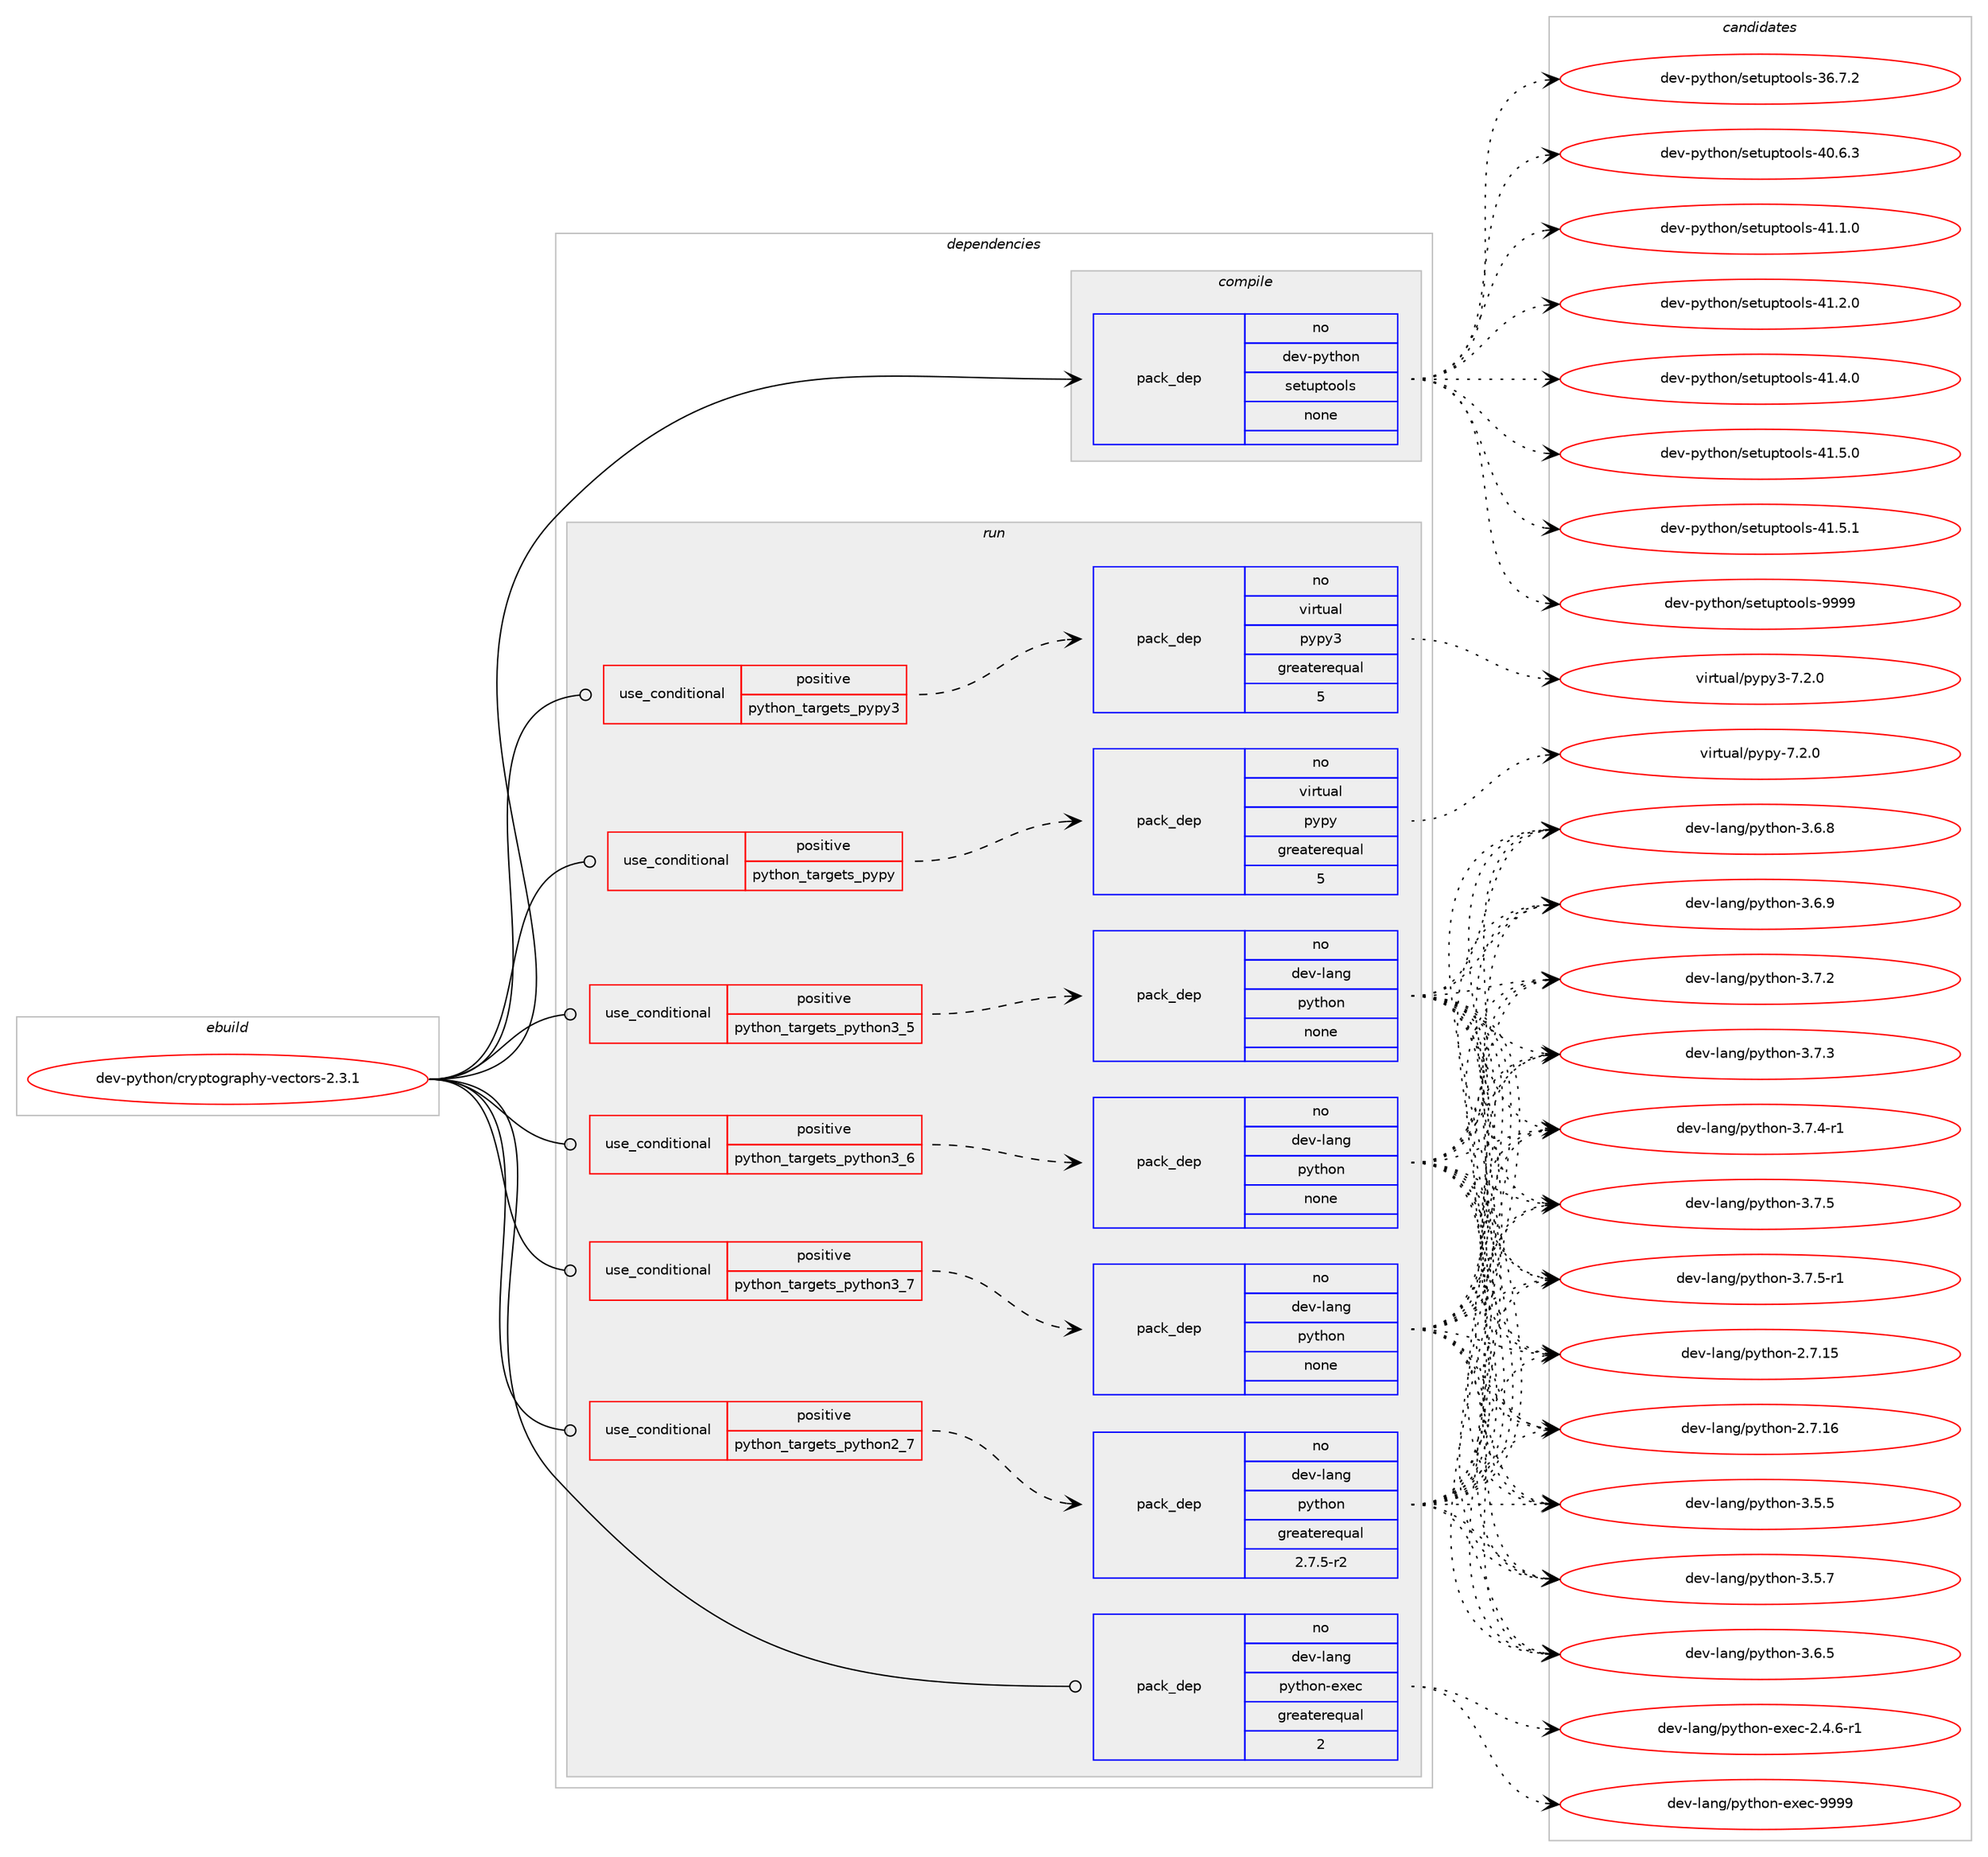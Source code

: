 digraph prolog {

# *************
# Graph options
# *************

newrank=true;
concentrate=true;
compound=true;
graph [rankdir=LR,fontname=Helvetica,fontsize=10,ranksep=1.5];#, ranksep=2.5, nodesep=0.2];
edge  [arrowhead=vee];
node  [fontname=Helvetica,fontsize=10];

# **********
# The ebuild
# **********

subgraph cluster_leftcol {
color=gray;
rank=same;
label=<<i>ebuild</i>>;
id [label="dev-python/cryptography-vectors-2.3.1", color=red, width=4, href="../dev-python/cryptography-vectors-2.3.1.svg"];
}

# ****************
# The dependencies
# ****************

subgraph cluster_midcol {
color=gray;
label=<<i>dependencies</i>>;
subgraph cluster_compile {
fillcolor="#eeeeee";
style=filled;
label=<<i>compile</i>>;
subgraph pack450618 {
dependency600482 [label=<<TABLE BORDER="0" CELLBORDER="1" CELLSPACING="0" CELLPADDING="4" WIDTH="220"><TR><TD ROWSPAN="6" CELLPADDING="30">pack_dep</TD></TR><TR><TD WIDTH="110">no</TD></TR><TR><TD>dev-python</TD></TR><TR><TD>setuptools</TD></TR><TR><TD>none</TD></TR><TR><TD></TD></TR></TABLE>>, shape=none, color=blue];
}
id:e -> dependency600482:w [weight=20,style="solid",arrowhead="vee"];
}
subgraph cluster_compileandrun {
fillcolor="#eeeeee";
style=filled;
label=<<i>compile and run</i>>;
}
subgraph cluster_run {
fillcolor="#eeeeee";
style=filled;
label=<<i>run</i>>;
subgraph cond138071 {
dependency600483 [label=<<TABLE BORDER="0" CELLBORDER="1" CELLSPACING="0" CELLPADDING="4"><TR><TD ROWSPAN="3" CELLPADDING="10">use_conditional</TD></TR><TR><TD>positive</TD></TR><TR><TD>python_targets_pypy</TD></TR></TABLE>>, shape=none, color=red];
subgraph pack450619 {
dependency600484 [label=<<TABLE BORDER="0" CELLBORDER="1" CELLSPACING="0" CELLPADDING="4" WIDTH="220"><TR><TD ROWSPAN="6" CELLPADDING="30">pack_dep</TD></TR><TR><TD WIDTH="110">no</TD></TR><TR><TD>virtual</TD></TR><TR><TD>pypy</TD></TR><TR><TD>greaterequal</TD></TR><TR><TD>5</TD></TR></TABLE>>, shape=none, color=blue];
}
dependency600483:e -> dependency600484:w [weight=20,style="dashed",arrowhead="vee"];
}
id:e -> dependency600483:w [weight=20,style="solid",arrowhead="odot"];
subgraph cond138072 {
dependency600485 [label=<<TABLE BORDER="0" CELLBORDER="1" CELLSPACING="0" CELLPADDING="4"><TR><TD ROWSPAN="3" CELLPADDING="10">use_conditional</TD></TR><TR><TD>positive</TD></TR><TR><TD>python_targets_pypy3</TD></TR></TABLE>>, shape=none, color=red];
subgraph pack450620 {
dependency600486 [label=<<TABLE BORDER="0" CELLBORDER="1" CELLSPACING="0" CELLPADDING="4" WIDTH="220"><TR><TD ROWSPAN="6" CELLPADDING="30">pack_dep</TD></TR><TR><TD WIDTH="110">no</TD></TR><TR><TD>virtual</TD></TR><TR><TD>pypy3</TD></TR><TR><TD>greaterequal</TD></TR><TR><TD>5</TD></TR></TABLE>>, shape=none, color=blue];
}
dependency600485:e -> dependency600486:w [weight=20,style="dashed",arrowhead="vee"];
}
id:e -> dependency600485:w [weight=20,style="solid",arrowhead="odot"];
subgraph cond138073 {
dependency600487 [label=<<TABLE BORDER="0" CELLBORDER="1" CELLSPACING="0" CELLPADDING="4"><TR><TD ROWSPAN="3" CELLPADDING="10">use_conditional</TD></TR><TR><TD>positive</TD></TR><TR><TD>python_targets_python2_7</TD></TR></TABLE>>, shape=none, color=red];
subgraph pack450621 {
dependency600488 [label=<<TABLE BORDER="0" CELLBORDER="1" CELLSPACING="0" CELLPADDING="4" WIDTH="220"><TR><TD ROWSPAN="6" CELLPADDING="30">pack_dep</TD></TR><TR><TD WIDTH="110">no</TD></TR><TR><TD>dev-lang</TD></TR><TR><TD>python</TD></TR><TR><TD>greaterequal</TD></TR><TR><TD>2.7.5-r2</TD></TR></TABLE>>, shape=none, color=blue];
}
dependency600487:e -> dependency600488:w [weight=20,style="dashed",arrowhead="vee"];
}
id:e -> dependency600487:w [weight=20,style="solid",arrowhead="odot"];
subgraph cond138074 {
dependency600489 [label=<<TABLE BORDER="0" CELLBORDER="1" CELLSPACING="0" CELLPADDING="4"><TR><TD ROWSPAN="3" CELLPADDING="10">use_conditional</TD></TR><TR><TD>positive</TD></TR><TR><TD>python_targets_python3_5</TD></TR></TABLE>>, shape=none, color=red];
subgraph pack450622 {
dependency600490 [label=<<TABLE BORDER="0" CELLBORDER="1" CELLSPACING="0" CELLPADDING="4" WIDTH="220"><TR><TD ROWSPAN="6" CELLPADDING="30">pack_dep</TD></TR><TR><TD WIDTH="110">no</TD></TR><TR><TD>dev-lang</TD></TR><TR><TD>python</TD></TR><TR><TD>none</TD></TR><TR><TD></TD></TR></TABLE>>, shape=none, color=blue];
}
dependency600489:e -> dependency600490:w [weight=20,style="dashed",arrowhead="vee"];
}
id:e -> dependency600489:w [weight=20,style="solid",arrowhead="odot"];
subgraph cond138075 {
dependency600491 [label=<<TABLE BORDER="0" CELLBORDER="1" CELLSPACING="0" CELLPADDING="4"><TR><TD ROWSPAN="3" CELLPADDING="10">use_conditional</TD></TR><TR><TD>positive</TD></TR><TR><TD>python_targets_python3_6</TD></TR></TABLE>>, shape=none, color=red];
subgraph pack450623 {
dependency600492 [label=<<TABLE BORDER="0" CELLBORDER="1" CELLSPACING="0" CELLPADDING="4" WIDTH="220"><TR><TD ROWSPAN="6" CELLPADDING="30">pack_dep</TD></TR><TR><TD WIDTH="110">no</TD></TR><TR><TD>dev-lang</TD></TR><TR><TD>python</TD></TR><TR><TD>none</TD></TR><TR><TD></TD></TR></TABLE>>, shape=none, color=blue];
}
dependency600491:e -> dependency600492:w [weight=20,style="dashed",arrowhead="vee"];
}
id:e -> dependency600491:w [weight=20,style="solid",arrowhead="odot"];
subgraph cond138076 {
dependency600493 [label=<<TABLE BORDER="0" CELLBORDER="1" CELLSPACING="0" CELLPADDING="4"><TR><TD ROWSPAN="3" CELLPADDING="10">use_conditional</TD></TR><TR><TD>positive</TD></TR><TR><TD>python_targets_python3_7</TD></TR></TABLE>>, shape=none, color=red];
subgraph pack450624 {
dependency600494 [label=<<TABLE BORDER="0" CELLBORDER="1" CELLSPACING="0" CELLPADDING="4" WIDTH="220"><TR><TD ROWSPAN="6" CELLPADDING="30">pack_dep</TD></TR><TR><TD WIDTH="110">no</TD></TR><TR><TD>dev-lang</TD></TR><TR><TD>python</TD></TR><TR><TD>none</TD></TR><TR><TD></TD></TR></TABLE>>, shape=none, color=blue];
}
dependency600493:e -> dependency600494:w [weight=20,style="dashed",arrowhead="vee"];
}
id:e -> dependency600493:w [weight=20,style="solid",arrowhead="odot"];
subgraph pack450625 {
dependency600495 [label=<<TABLE BORDER="0" CELLBORDER="1" CELLSPACING="0" CELLPADDING="4" WIDTH="220"><TR><TD ROWSPAN="6" CELLPADDING="30">pack_dep</TD></TR><TR><TD WIDTH="110">no</TD></TR><TR><TD>dev-lang</TD></TR><TR><TD>python-exec</TD></TR><TR><TD>greaterequal</TD></TR><TR><TD>2</TD></TR></TABLE>>, shape=none, color=blue];
}
id:e -> dependency600495:w [weight=20,style="solid",arrowhead="odot"];
}
}

# **************
# The candidates
# **************

subgraph cluster_choices {
rank=same;
color=gray;
label=<<i>candidates</i>>;

subgraph choice450618 {
color=black;
nodesep=1;
choice100101118451121211161041111104711510111611711211611111110811545515446554650 [label="dev-python/setuptools-36.7.2", color=red, width=4,href="../dev-python/setuptools-36.7.2.svg"];
choice100101118451121211161041111104711510111611711211611111110811545524846544651 [label="dev-python/setuptools-40.6.3", color=red, width=4,href="../dev-python/setuptools-40.6.3.svg"];
choice100101118451121211161041111104711510111611711211611111110811545524946494648 [label="dev-python/setuptools-41.1.0", color=red, width=4,href="../dev-python/setuptools-41.1.0.svg"];
choice100101118451121211161041111104711510111611711211611111110811545524946504648 [label="dev-python/setuptools-41.2.0", color=red, width=4,href="../dev-python/setuptools-41.2.0.svg"];
choice100101118451121211161041111104711510111611711211611111110811545524946524648 [label="dev-python/setuptools-41.4.0", color=red, width=4,href="../dev-python/setuptools-41.4.0.svg"];
choice100101118451121211161041111104711510111611711211611111110811545524946534648 [label="dev-python/setuptools-41.5.0", color=red, width=4,href="../dev-python/setuptools-41.5.0.svg"];
choice100101118451121211161041111104711510111611711211611111110811545524946534649 [label="dev-python/setuptools-41.5.1", color=red, width=4,href="../dev-python/setuptools-41.5.1.svg"];
choice10010111845112121116104111110471151011161171121161111111081154557575757 [label="dev-python/setuptools-9999", color=red, width=4,href="../dev-python/setuptools-9999.svg"];
dependency600482:e -> choice100101118451121211161041111104711510111611711211611111110811545515446554650:w [style=dotted,weight="100"];
dependency600482:e -> choice100101118451121211161041111104711510111611711211611111110811545524846544651:w [style=dotted,weight="100"];
dependency600482:e -> choice100101118451121211161041111104711510111611711211611111110811545524946494648:w [style=dotted,weight="100"];
dependency600482:e -> choice100101118451121211161041111104711510111611711211611111110811545524946504648:w [style=dotted,weight="100"];
dependency600482:e -> choice100101118451121211161041111104711510111611711211611111110811545524946524648:w [style=dotted,weight="100"];
dependency600482:e -> choice100101118451121211161041111104711510111611711211611111110811545524946534648:w [style=dotted,weight="100"];
dependency600482:e -> choice100101118451121211161041111104711510111611711211611111110811545524946534649:w [style=dotted,weight="100"];
dependency600482:e -> choice10010111845112121116104111110471151011161171121161111111081154557575757:w [style=dotted,weight="100"];
}
subgraph choice450619 {
color=black;
nodesep=1;
choice1181051141161179710847112121112121455546504648 [label="virtual/pypy-7.2.0", color=red, width=4,href="../virtual/pypy-7.2.0.svg"];
dependency600484:e -> choice1181051141161179710847112121112121455546504648:w [style=dotted,weight="100"];
}
subgraph choice450620 {
color=black;
nodesep=1;
choice118105114116117971084711212111212151455546504648 [label="virtual/pypy3-7.2.0", color=red, width=4,href="../virtual/pypy3-7.2.0.svg"];
dependency600486:e -> choice118105114116117971084711212111212151455546504648:w [style=dotted,weight="100"];
}
subgraph choice450621 {
color=black;
nodesep=1;
choice10010111845108971101034711212111610411111045504655464953 [label="dev-lang/python-2.7.15", color=red, width=4,href="../dev-lang/python-2.7.15.svg"];
choice10010111845108971101034711212111610411111045504655464954 [label="dev-lang/python-2.7.16", color=red, width=4,href="../dev-lang/python-2.7.16.svg"];
choice100101118451089711010347112121116104111110455146534653 [label="dev-lang/python-3.5.5", color=red, width=4,href="../dev-lang/python-3.5.5.svg"];
choice100101118451089711010347112121116104111110455146534655 [label="dev-lang/python-3.5.7", color=red, width=4,href="../dev-lang/python-3.5.7.svg"];
choice100101118451089711010347112121116104111110455146544653 [label="dev-lang/python-3.6.5", color=red, width=4,href="../dev-lang/python-3.6.5.svg"];
choice100101118451089711010347112121116104111110455146544656 [label="dev-lang/python-3.6.8", color=red, width=4,href="../dev-lang/python-3.6.8.svg"];
choice100101118451089711010347112121116104111110455146544657 [label="dev-lang/python-3.6.9", color=red, width=4,href="../dev-lang/python-3.6.9.svg"];
choice100101118451089711010347112121116104111110455146554650 [label="dev-lang/python-3.7.2", color=red, width=4,href="../dev-lang/python-3.7.2.svg"];
choice100101118451089711010347112121116104111110455146554651 [label="dev-lang/python-3.7.3", color=red, width=4,href="../dev-lang/python-3.7.3.svg"];
choice1001011184510897110103471121211161041111104551465546524511449 [label="dev-lang/python-3.7.4-r1", color=red, width=4,href="../dev-lang/python-3.7.4-r1.svg"];
choice100101118451089711010347112121116104111110455146554653 [label="dev-lang/python-3.7.5", color=red, width=4,href="../dev-lang/python-3.7.5.svg"];
choice1001011184510897110103471121211161041111104551465546534511449 [label="dev-lang/python-3.7.5-r1", color=red, width=4,href="../dev-lang/python-3.7.5-r1.svg"];
dependency600488:e -> choice10010111845108971101034711212111610411111045504655464953:w [style=dotted,weight="100"];
dependency600488:e -> choice10010111845108971101034711212111610411111045504655464954:w [style=dotted,weight="100"];
dependency600488:e -> choice100101118451089711010347112121116104111110455146534653:w [style=dotted,weight="100"];
dependency600488:e -> choice100101118451089711010347112121116104111110455146534655:w [style=dotted,weight="100"];
dependency600488:e -> choice100101118451089711010347112121116104111110455146544653:w [style=dotted,weight="100"];
dependency600488:e -> choice100101118451089711010347112121116104111110455146544656:w [style=dotted,weight="100"];
dependency600488:e -> choice100101118451089711010347112121116104111110455146544657:w [style=dotted,weight="100"];
dependency600488:e -> choice100101118451089711010347112121116104111110455146554650:w [style=dotted,weight="100"];
dependency600488:e -> choice100101118451089711010347112121116104111110455146554651:w [style=dotted,weight="100"];
dependency600488:e -> choice1001011184510897110103471121211161041111104551465546524511449:w [style=dotted,weight="100"];
dependency600488:e -> choice100101118451089711010347112121116104111110455146554653:w [style=dotted,weight="100"];
dependency600488:e -> choice1001011184510897110103471121211161041111104551465546534511449:w [style=dotted,weight="100"];
}
subgraph choice450622 {
color=black;
nodesep=1;
choice10010111845108971101034711212111610411111045504655464953 [label="dev-lang/python-2.7.15", color=red, width=4,href="../dev-lang/python-2.7.15.svg"];
choice10010111845108971101034711212111610411111045504655464954 [label="dev-lang/python-2.7.16", color=red, width=4,href="../dev-lang/python-2.7.16.svg"];
choice100101118451089711010347112121116104111110455146534653 [label="dev-lang/python-3.5.5", color=red, width=4,href="../dev-lang/python-3.5.5.svg"];
choice100101118451089711010347112121116104111110455146534655 [label="dev-lang/python-3.5.7", color=red, width=4,href="../dev-lang/python-3.5.7.svg"];
choice100101118451089711010347112121116104111110455146544653 [label="dev-lang/python-3.6.5", color=red, width=4,href="../dev-lang/python-3.6.5.svg"];
choice100101118451089711010347112121116104111110455146544656 [label="dev-lang/python-3.6.8", color=red, width=4,href="../dev-lang/python-3.6.8.svg"];
choice100101118451089711010347112121116104111110455146544657 [label="dev-lang/python-3.6.9", color=red, width=4,href="../dev-lang/python-3.6.9.svg"];
choice100101118451089711010347112121116104111110455146554650 [label="dev-lang/python-3.7.2", color=red, width=4,href="../dev-lang/python-3.7.2.svg"];
choice100101118451089711010347112121116104111110455146554651 [label="dev-lang/python-3.7.3", color=red, width=4,href="../dev-lang/python-3.7.3.svg"];
choice1001011184510897110103471121211161041111104551465546524511449 [label="dev-lang/python-3.7.4-r1", color=red, width=4,href="../dev-lang/python-3.7.4-r1.svg"];
choice100101118451089711010347112121116104111110455146554653 [label="dev-lang/python-3.7.5", color=red, width=4,href="../dev-lang/python-3.7.5.svg"];
choice1001011184510897110103471121211161041111104551465546534511449 [label="dev-lang/python-3.7.5-r1", color=red, width=4,href="../dev-lang/python-3.7.5-r1.svg"];
dependency600490:e -> choice10010111845108971101034711212111610411111045504655464953:w [style=dotted,weight="100"];
dependency600490:e -> choice10010111845108971101034711212111610411111045504655464954:w [style=dotted,weight="100"];
dependency600490:e -> choice100101118451089711010347112121116104111110455146534653:w [style=dotted,weight="100"];
dependency600490:e -> choice100101118451089711010347112121116104111110455146534655:w [style=dotted,weight="100"];
dependency600490:e -> choice100101118451089711010347112121116104111110455146544653:w [style=dotted,weight="100"];
dependency600490:e -> choice100101118451089711010347112121116104111110455146544656:w [style=dotted,weight="100"];
dependency600490:e -> choice100101118451089711010347112121116104111110455146544657:w [style=dotted,weight="100"];
dependency600490:e -> choice100101118451089711010347112121116104111110455146554650:w [style=dotted,weight="100"];
dependency600490:e -> choice100101118451089711010347112121116104111110455146554651:w [style=dotted,weight="100"];
dependency600490:e -> choice1001011184510897110103471121211161041111104551465546524511449:w [style=dotted,weight="100"];
dependency600490:e -> choice100101118451089711010347112121116104111110455146554653:w [style=dotted,weight="100"];
dependency600490:e -> choice1001011184510897110103471121211161041111104551465546534511449:w [style=dotted,weight="100"];
}
subgraph choice450623 {
color=black;
nodesep=1;
choice10010111845108971101034711212111610411111045504655464953 [label="dev-lang/python-2.7.15", color=red, width=4,href="../dev-lang/python-2.7.15.svg"];
choice10010111845108971101034711212111610411111045504655464954 [label="dev-lang/python-2.7.16", color=red, width=4,href="../dev-lang/python-2.7.16.svg"];
choice100101118451089711010347112121116104111110455146534653 [label="dev-lang/python-3.5.5", color=red, width=4,href="../dev-lang/python-3.5.5.svg"];
choice100101118451089711010347112121116104111110455146534655 [label="dev-lang/python-3.5.7", color=red, width=4,href="../dev-lang/python-3.5.7.svg"];
choice100101118451089711010347112121116104111110455146544653 [label="dev-lang/python-3.6.5", color=red, width=4,href="../dev-lang/python-3.6.5.svg"];
choice100101118451089711010347112121116104111110455146544656 [label="dev-lang/python-3.6.8", color=red, width=4,href="../dev-lang/python-3.6.8.svg"];
choice100101118451089711010347112121116104111110455146544657 [label="dev-lang/python-3.6.9", color=red, width=4,href="../dev-lang/python-3.6.9.svg"];
choice100101118451089711010347112121116104111110455146554650 [label="dev-lang/python-3.7.2", color=red, width=4,href="../dev-lang/python-3.7.2.svg"];
choice100101118451089711010347112121116104111110455146554651 [label="dev-lang/python-3.7.3", color=red, width=4,href="../dev-lang/python-3.7.3.svg"];
choice1001011184510897110103471121211161041111104551465546524511449 [label="dev-lang/python-3.7.4-r1", color=red, width=4,href="../dev-lang/python-3.7.4-r1.svg"];
choice100101118451089711010347112121116104111110455146554653 [label="dev-lang/python-3.7.5", color=red, width=4,href="../dev-lang/python-3.7.5.svg"];
choice1001011184510897110103471121211161041111104551465546534511449 [label="dev-lang/python-3.7.5-r1", color=red, width=4,href="../dev-lang/python-3.7.5-r1.svg"];
dependency600492:e -> choice10010111845108971101034711212111610411111045504655464953:w [style=dotted,weight="100"];
dependency600492:e -> choice10010111845108971101034711212111610411111045504655464954:w [style=dotted,weight="100"];
dependency600492:e -> choice100101118451089711010347112121116104111110455146534653:w [style=dotted,weight="100"];
dependency600492:e -> choice100101118451089711010347112121116104111110455146534655:w [style=dotted,weight="100"];
dependency600492:e -> choice100101118451089711010347112121116104111110455146544653:w [style=dotted,weight="100"];
dependency600492:e -> choice100101118451089711010347112121116104111110455146544656:w [style=dotted,weight="100"];
dependency600492:e -> choice100101118451089711010347112121116104111110455146544657:w [style=dotted,weight="100"];
dependency600492:e -> choice100101118451089711010347112121116104111110455146554650:w [style=dotted,weight="100"];
dependency600492:e -> choice100101118451089711010347112121116104111110455146554651:w [style=dotted,weight="100"];
dependency600492:e -> choice1001011184510897110103471121211161041111104551465546524511449:w [style=dotted,weight="100"];
dependency600492:e -> choice100101118451089711010347112121116104111110455146554653:w [style=dotted,weight="100"];
dependency600492:e -> choice1001011184510897110103471121211161041111104551465546534511449:w [style=dotted,weight="100"];
}
subgraph choice450624 {
color=black;
nodesep=1;
choice10010111845108971101034711212111610411111045504655464953 [label="dev-lang/python-2.7.15", color=red, width=4,href="../dev-lang/python-2.7.15.svg"];
choice10010111845108971101034711212111610411111045504655464954 [label="dev-lang/python-2.7.16", color=red, width=4,href="../dev-lang/python-2.7.16.svg"];
choice100101118451089711010347112121116104111110455146534653 [label="dev-lang/python-3.5.5", color=red, width=4,href="../dev-lang/python-3.5.5.svg"];
choice100101118451089711010347112121116104111110455146534655 [label="dev-lang/python-3.5.7", color=red, width=4,href="../dev-lang/python-3.5.7.svg"];
choice100101118451089711010347112121116104111110455146544653 [label="dev-lang/python-3.6.5", color=red, width=4,href="../dev-lang/python-3.6.5.svg"];
choice100101118451089711010347112121116104111110455146544656 [label="dev-lang/python-3.6.8", color=red, width=4,href="../dev-lang/python-3.6.8.svg"];
choice100101118451089711010347112121116104111110455146544657 [label="dev-lang/python-3.6.9", color=red, width=4,href="../dev-lang/python-3.6.9.svg"];
choice100101118451089711010347112121116104111110455146554650 [label="dev-lang/python-3.7.2", color=red, width=4,href="../dev-lang/python-3.7.2.svg"];
choice100101118451089711010347112121116104111110455146554651 [label="dev-lang/python-3.7.3", color=red, width=4,href="../dev-lang/python-3.7.3.svg"];
choice1001011184510897110103471121211161041111104551465546524511449 [label="dev-lang/python-3.7.4-r1", color=red, width=4,href="../dev-lang/python-3.7.4-r1.svg"];
choice100101118451089711010347112121116104111110455146554653 [label="dev-lang/python-3.7.5", color=red, width=4,href="../dev-lang/python-3.7.5.svg"];
choice1001011184510897110103471121211161041111104551465546534511449 [label="dev-lang/python-3.7.5-r1", color=red, width=4,href="../dev-lang/python-3.7.5-r1.svg"];
dependency600494:e -> choice10010111845108971101034711212111610411111045504655464953:w [style=dotted,weight="100"];
dependency600494:e -> choice10010111845108971101034711212111610411111045504655464954:w [style=dotted,weight="100"];
dependency600494:e -> choice100101118451089711010347112121116104111110455146534653:w [style=dotted,weight="100"];
dependency600494:e -> choice100101118451089711010347112121116104111110455146534655:w [style=dotted,weight="100"];
dependency600494:e -> choice100101118451089711010347112121116104111110455146544653:w [style=dotted,weight="100"];
dependency600494:e -> choice100101118451089711010347112121116104111110455146544656:w [style=dotted,weight="100"];
dependency600494:e -> choice100101118451089711010347112121116104111110455146544657:w [style=dotted,weight="100"];
dependency600494:e -> choice100101118451089711010347112121116104111110455146554650:w [style=dotted,weight="100"];
dependency600494:e -> choice100101118451089711010347112121116104111110455146554651:w [style=dotted,weight="100"];
dependency600494:e -> choice1001011184510897110103471121211161041111104551465546524511449:w [style=dotted,weight="100"];
dependency600494:e -> choice100101118451089711010347112121116104111110455146554653:w [style=dotted,weight="100"];
dependency600494:e -> choice1001011184510897110103471121211161041111104551465546534511449:w [style=dotted,weight="100"];
}
subgraph choice450625 {
color=black;
nodesep=1;
choice10010111845108971101034711212111610411111045101120101994550465246544511449 [label="dev-lang/python-exec-2.4.6-r1", color=red, width=4,href="../dev-lang/python-exec-2.4.6-r1.svg"];
choice10010111845108971101034711212111610411111045101120101994557575757 [label="dev-lang/python-exec-9999", color=red, width=4,href="../dev-lang/python-exec-9999.svg"];
dependency600495:e -> choice10010111845108971101034711212111610411111045101120101994550465246544511449:w [style=dotted,weight="100"];
dependency600495:e -> choice10010111845108971101034711212111610411111045101120101994557575757:w [style=dotted,weight="100"];
}
}

}
